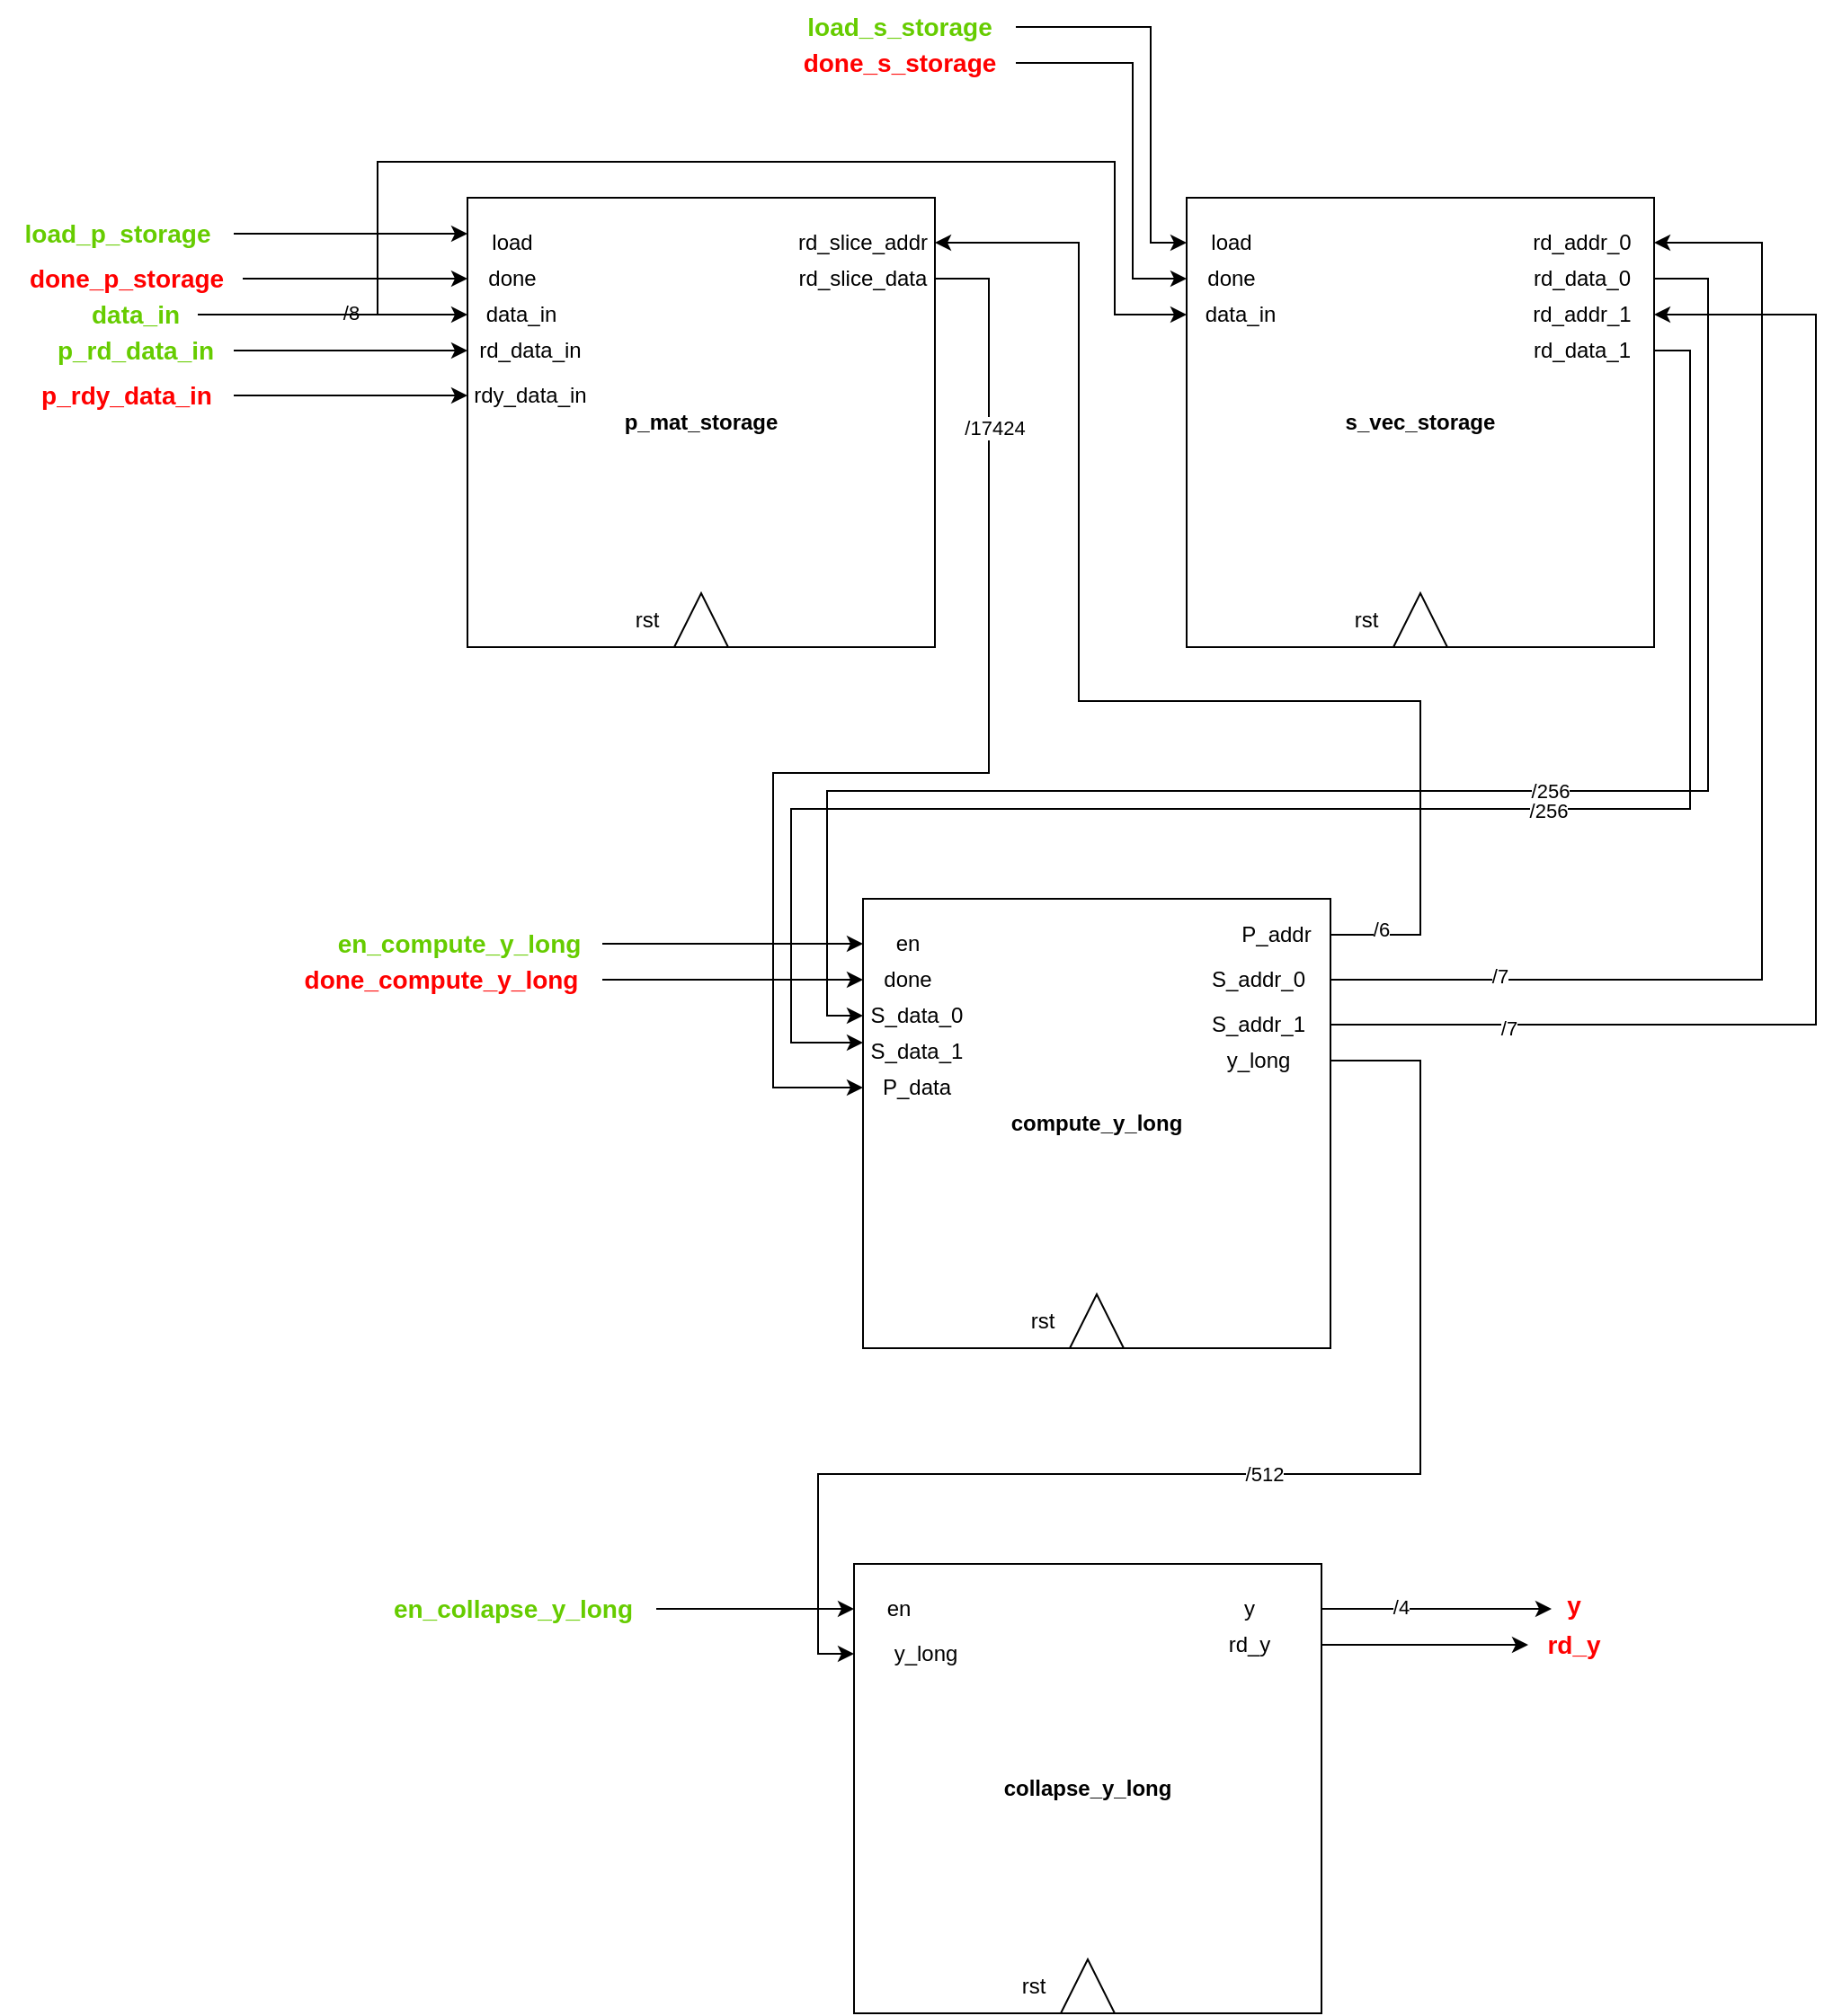 <mxfile version="22.1.2" type="device">
  <diagram name="Page-1" id="37xXbm6Ucc00DsX8tHgN">
    <mxGraphModel dx="1232" dy="995" grid="1" gridSize="10" guides="1" tooltips="1" connect="1" arrows="1" fold="1" page="1" pageScale="1.25" pageWidth="850" pageHeight="1100" math="0" shadow="0">
      <root>
        <mxCell id="0" />
        <mxCell id="1" parent="0" />
        <mxCell id="QZjYZNE4ChBwINTzzqIZ-1" value="&lt;b&gt;p_mat_storage&lt;/b&gt;" style="rounded=0;whiteSpace=wrap;html=1;" parent="1" vertex="1">
          <mxGeometry x="270" y="238" width="260" height="250" as="geometry" />
        </mxCell>
        <mxCell id="QZjYZNE4ChBwINTzzqIZ-2" value="" style="triangle;whiteSpace=wrap;html=1;direction=north;" parent="1" vertex="1">
          <mxGeometry x="385" y="458" width="30" height="30" as="geometry" />
        </mxCell>
        <mxCell id="QZjYZNE4ChBwINTzzqIZ-3" value="rst" style="text;html=1;strokeColor=none;fillColor=none;align=center;verticalAlign=middle;whiteSpace=wrap;rounded=0;" parent="1" vertex="1">
          <mxGeometry x="340" y="458" width="60" height="30" as="geometry" />
        </mxCell>
        <mxCell id="QZjYZNE4ChBwINTzzqIZ-4" value="load" style="text;html=1;strokeColor=none;fillColor=none;align=center;verticalAlign=middle;whiteSpace=wrap;rounded=0;" parent="1" vertex="1">
          <mxGeometry x="270" y="253" width="50" height="20" as="geometry" />
        </mxCell>
        <mxCell id="QZjYZNE4ChBwINTzzqIZ-6" value="done" style="text;html=1;strokeColor=none;fillColor=none;align=center;verticalAlign=middle;whiteSpace=wrap;rounded=0;" parent="1" vertex="1">
          <mxGeometry x="270" y="273" width="50" height="20" as="geometry" />
        </mxCell>
        <mxCell id="QZjYZNE4ChBwINTzzqIZ-18" value="data_in" style="text;html=1;strokeColor=none;fillColor=none;align=center;verticalAlign=middle;whiteSpace=wrap;rounded=0;" parent="1" vertex="1">
          <mxGeometry x="270" y="293" width="60" height="20" as="geometry" />
        </mxCell>
        <mxCell id="QZjYZNE4ChBwINTzzqIZ-19" value="rd_data_in" style="text;html=1;strokeColor=none;fillColor=none;align=center;verticalAlign=middle;whiteSpace=wrap;rounded=0;" parent="1" vertex="1">
          <mxGeometry x="270" y="313" width="70" height="20" as="geometry" />
        </mxCell>
        <mxCell id="QZjYZNE4ChBwINTzzqIZ-20" value="rdy_data_in" style="text;html=1;strokeColor=none;fillColor=none;align=center;verticalAlign=middle;whiteSpace=wrap;rounded=0;" parent="1" vertex="1">
          <mxGeometry x="270" y="338" width="70" height="20" as="geometry" />
        </mxCell>
        <mxCell id="QZjYZNE4ChBwINTzzqIZ-21" value="rd_slice_addr" style="text;html=1;strokeColor=none;fillColor=none;align=center;verticalAlign=middle;whiteSpace=wrap;rounded=0;" parent="1" vertex="1">
          <mxGeometry x="450" y="253" width="80" height="20" as="geometry" />
        </mxCell>
        <mxCell id="QZjYZNE4ChBwINTzzqIZ-88" style="edgeStyle=orthogonalEdgeStyle;rounded=0;orthogonalLoop=1;jettySize=auto;html=1;entryX=0;entryY=0.5;entryDx=0;entryDy=0;" parent="1" source="QZjYZNE4ChBwINTzzqIZ-22" target="QZjYZNE4ChBwINTzzqIZ-46" edge="1">
          <mxGeometry relative="1" as="geometry">
            <Array as="points">
              <mxPoint x="560" y="283" />
              <mxPoint x="560" y="558" />
              <mxPoint x="440" y="558" />
              <mxPoint x="440" y="733" />
            </Array>
          </mxGeometry>
        </mxCell>
        <mxCell id="QZjYZNE4ChBwINTzzqIZ-89" value="/17424" style="edgeLabel;html=1;align=center;verticalAlign=middle;resizable=0;points=[];" parent="QZjYZNE4ChBwINTzzqIZ-88" vertex="1" connectable="0">
          <mxGeometry x="-0.652" y="3" relative="1" as="geometry">
            <mxPoint as="offset" />
          </mxGeometry>
        </mxCell>
        <mxCell id="QZjYZNE4ChBwINTzzqIZ-22" value="rd_slice_data" style="text;html=1;strokeColor=none;fillColor=none;align=center;verticalAlign=middle;whiteSpace=wrap;rounded=0;" parent="1" vertex="1">
          <mxGeometry x="450" y="273" width="80" height="20" as="geometry" />
        </mxCell>
        <mxCell id="QZjYZNE4ChBwINTzzqIZ-23" value="&lt;b&gt;s_vec_storage&lt;/b&gt;" style="rounded=0;whiteSpace=wrap;html=1;" parent="1" vertex="1">
          <mxGeometry x="670" y="238" width="260" height="250" as="geometry" />
        </mxCell>
        <mxCell id="QZjYZNE4ChBwINTzzqIZ-24" value="" style="triangle;whiteSpace=wrap;html=1;direction=north;" parent="1" vertex="1">
          <mxGeometry x="785" y="458" width="30" height="30" as="geometry" />
        </mxCell>
        <mxCell id="QZjYZNE4ChBwINTzzqIZ-25" value="rst" style="text;html=1;strokeColor=none;fillColor=none;align=center;verticalAlign=middle;whiteSpace=wrap;rounded=0;" parent="1" vertex="1">
          <mxGeometry x="740" y="458" width="60" height="30" as="geometry" />
        </mxCell>
        <mxCell id="QZjYZNE4ChBwINTzzqIZ-26" value="load" style="text;html=1;strokeColor=none;fillColor=none;align=center;verticalAlign=middle;whiteSpace=wrap;rounded=0;" parent="1" vertex="1">
          <mxGeometry x="670" y="253" width="50" height="20" as="geometry" />
        </mxCell>
        <mxCell id="QZjYZNE4ChBwINTzzqIZ-27" value="done" style="text;html=1;strokeColor=none;fillColor=none;align=center;verticalAlign=middle;whiteSpace=wrap;rounded=0;" parent="1" vertex="1">
          <mxGeometry x="670" y="273" width="50" height="20" as="geometry" />
        </mxCell>
        <mxCell id="QZjYZNE4ChBwINTzzqIZ-28" value="data_in" style="text;html=1;strokeColor=none;fillColor=none;align=center;verticalAlign=middle;whiteSpace=wrap;rounded=0;" parent="1" vertex="1">
          <mxGeometry x="670" y="293" width="60" height="20" as="geometry" />
        </mxCell>
        <mxCell id="QZjYZNE4ChBwINTzzqIZ-31" value="rd_addr_0" style="text;html=1;strokeColor=none;fillColor=none;align=center;verticalAlign=middle;whiteSpace=wrap;rounded=0;" parent="1" vertex="1">
          <mxGeometry x="850" y="253" width="80" height="20" as="geometry" />
        </mxCell>
        <mxCell id="QZjYZNE4ChBwINTzzqIZ-80" style="edgeStyle=orthogonalEdgeStyle;rounded=0;orthogonalLoop=1;jettySize=auto;html=1;entryX=0;entryY=0.5;entryDx=0;entryDy=0;" parent="1" source="QZjYZNE4ChBwINTzzqIZ-32" target="QZjYZNE4ChBwINTzzqIZ-40" edge="1">
          <mxGeometry relative="1" as="geometry">
            <Array as="points">
              <mxPoint x="960" y="283" />
              <mxPoint x="960" y="568" />
              <mxPoint x="470" y="568" />
              <mxPoint x="470" y="693" />
            </Array>
          </mxGeometry>
        </mxCell>
        <mxCell id="QZjYZNE4ChBwINTzzqIZ-82" value="/256" style="edgeLabel;html=1;align=center;verticalAlign=middle;resizable=0;points=[];" parent="QZjYZNE4ChBwINTzzqIZ-80" vertex="1" connectable="0">
          <mxGeometry x="-0.152" relative="1" as="geometry">
            <mxPoint as="offset" />
          </mxGeometry>
        </mxCell>
        <mxCell id="QZjYZNE4ChBwINTzzqIZ-32" value="rd_data_0" style="text;html=1;strokeColor=none;fillColor=none;align=center;verticalAlign=middle;whiteSpace=wrap;rounded=0;" parent="1" vertex="1">
          <mxGeometry x="850" y="273" width="80" height="20" as="geometry" />
        </mxCell>
        <mxCell id="QZjYZNE4ChBwINTzzqIZ-33" value="rd_addr_1" style="text;html=1;strokeColor=none;fillColor=none;align=center;verticalAlign=middle;whiteSpace=wrap;rounded=0;" parent="1" vertex="1">
          <mxGeometry x="850" y="293" width="80" height="20" as="geometry" />
        </mxCell>
        <mxCell id="QZjYZNE4ChBwINTzzqIZ-81" style="edgeStyle=orthogonalEdgeStyle;rounded=0;orthogonalLoop=1;jettySize=auto;html=1;entryX=0;entryY=0.25;entryDx=0;entryDy=0;" parent="1" source="QZjYZNE4ChBwINTzzqIZ-34" target="QZjYZNE4ChBwINTzzqIZ-45" edge="1">
          <mxGeometry relative="1" as="geometry">
            <Array as="points">
              <mxPoint x="950" y="323" />
              <mxPoint x="950" y="578" />
              <mxPoint x="450" y="578" />
              <mxPoint x="450" y="708" />
            </Array>
          </mxGeometry>
        </mxCell>
        <mxCell id="QZjYZNE4ChBwINTzzqIZ-83" value="/256" style="edgeLabel;html=1;align=center;verticalAlign=middle;resizable=0;points=[];" parent="QZjYZNE4ChBwINTzzqIZ-81" vertex="1" connectable="0">
          <mxGeometry x="-0.251" y="1" relative="1" as="geometry">
            <mxPoint as="offset" />
          </mxGeometry>
        </mxCell>
        <mxCell id="QZjYZNE4ChBwINTzzqIZ-34" value="rd_data_1" style="text;html=1;strokeColor=none;fillColor=none;align=center;verticalAlign=middle;whiteSpace=wrap;rounded=0;" parent="1" vertex="1">
          <mxGeometry x="850" y="313" width="80" height="20" as="geometry" />
        </mxCell>
        <mxCell id="QZjYZNE4ChBwINTzzqIZ-35" value="&lt;b&gt;compute_y_long&lt;/b&gt;" style="rounded=0;whiteSpace=wrap;html=1;" parent="1" vertex="1">
          <mxGeometry x="490" y="628" width="260" height="250" as="geometry" />
        </mxCell>
        <mxCell id="QZjYZNE4ChBwINTzzqIZ-36" value="" style="triangle;whiteSpace=wrap;html=1;direction=north;" parent="1" vertex="1">
          <mxGeometry x="605" y="848" width="30" height="30" as="geometry" />
        </mxCell>
        <mxCell id="QZjYZNE4ChBwINTzzqIZ-37" value="rst" style="text;html=1;strokeColor=none;fillColor=none;align=center;verticalAlign=middle;whiteSpace=wrap;rounded=0;" parent="1" vertex="1">
          <mxGeometry x="560" y="848" width="60" height="30" as="geometry" />
        </mxCell>
        <mxCell id="QZjYZNE4ChBwINTzzqIZ-38" value="en" style="text;html=1;strokeColor=none;fillColor=none;align=center;verticalAlign=middle;whiteSpace=wrap;rounded=0;" parent="1" vertex="1">
          <mxGeometry x="490" y="643" width="50" height="20" as="geometry" />
        </mxCell>
        <mxCell id="QZjYZNE4ChBwINTzzqIZ-39" value="done" style="text;html=1;strokeColor=none;fillColor=none;align=center;verticalAlign=middle;whiteSpace=wrap;rounded=0;" parent="1" vertex="1">
          <mxGeometry x="490" y="663" width="50" height="20" as="geometry" />
        </mxCell>
        <mxCell id="QZjYZNE4ChBwINTzzqIZ-40" value="S_data_0" style="text;html=1;strokeColor=none;fillColor=none;align=center;verticalAlign=middle;whiteSpace=wrap;rounded=0;" parent="1" vertex="1">
          <mxGeometry x="490" y="683" width="60" height="20" as="geometry" />
        </mxCell>
        <mxCell id="QZjYZNE4ChBwINTzzqIZ-75" style="edgeStyle=orthogonalEdgeStyle;rounded=0;orthogonalLoop=1;jettySize=auto;html=1;entryX=1;entryY=0.5;entryDx=0;entryDy=0;" parent="1" source="QZjYZNE4ChBwINTzzqIZ-41" target="QZjYZNE4ChBwINTzzqIZ-31" edge="1">
          <mxGeometry relative="1" as="geometry">
            <Array as="points">
              <mxPoint x="990" y="673" />
              <mxPoint x="990" y="263" />
            </Array>
          </mxGeometry>
        </mxCell>
        <mxCell id="QZjYZNE4ChBwINTzzqIZ-78" value="/7" style="edgeLabel;html=1;align=center;verticalAlign=middle;resizable=0;points=[];" parent="QZjYZNE4ChBwINTzzqIZ-75" vertex="1" connectable="0">
          <mxGeometry x="-0.735" y="2" relative="1" as="geometry">
            <mxPoint as="offset" />
          </mxGeometry>
        </mxCell>
        <mxCell id="QZjYZNE4ChBwINTzzqIZ-41" value="S_addr_0" style="text;html=1;strokeColor=none;fillColor=none;align=center;verticalAlign=middle;whiteSpace=wrap;rounded=0;" parent="1" vertex="1">
          <mxGeometry x="670" y="663" width="80" height="20" as="geometry" />
        </mxCell>
        <mxCell id="QZjYZNE4ChBwINTzzqIZ-45" value="S_data_1" style="text;html=1;strokeColor=none;fillColor=none;align=center;verticalAlign=middle;whiteSpace=wrap;rounded=0;" parent="1" vertex="1">
          <mxGeometry x="490" y="703" width="60" height="20" as="geometry" />
        </mxCell>
        <mxCell id="QZjYZNE4ChBwINTzzqIZ-46" value="P_data" style="text;html=1;strokeColor=none;fillColor=none;align=center;verticalAlign=middle;whiteSpace=wrap;rounded=0;" parent="1" vertex="1">
          <mxGeometry x="490" y="723" width="60" height="20" as="geometry" />
        </mxCell>
        <mxCell id="QZjYZNE4ChBwINTzzqIZ-76" style="edgeStyle=orthogonalEdgeStyle;rounded=0;orthogonalLoop=1;jettySize=auto;html=1;entryX=1;entryY=0.5;entryDx=0;entryDy=0;" parent="1" source="QZjYZNE4ChBwINTzzqIZ-47" target="QZjYZNE4ChBwINTzzqIZ-33" edge="1">
          <mxGeometry relative="1" as="geometry">
            <Array as="points">
              <mxPoint x="1020" y="698" />
              <mxPoint x="1020" y="303" />
            </Array>
          </mxGeometry>
        </mxCell>
        <mxCell id="QZjYZNE4ChBwINTzzqIZ-79" value="/7" style="edgeLabel;html=1;align=center;verticalAlign=middle;resizable=0;points=[];" parent="QZjYZNE4ChBwINTzzqIZ-76" vertex="1" connectable="0">
          <mxGeometry x="-0.738" y="-2" relative="1" as="geometry">
            <mxPoint as="offset" />
          </mxGeometry>
        </mxCell>
        <mxCell id="QZjYZNE4ChBwINTzzqIZ-47" value="S_addr_1" style="text;html=1;strokeColor=none;fillColor=none;align=center;verticalAlign=middle;whiteSpace=wrap;rounded=0;" parent="1" vertex="1">
          <mxGeometry x="670" y="688" width="80" height="20" as="geometry" />
        </mxCell>
        <mxCell id="QZjYZNE4ChBwINTzzqIZ-71" style="edgeStyle=orthogonalEdgeStyle;rounded=0;orthogonalLoop=1;jettySize=auto;html=1;entryX=1;entryY=0.5;entryDx=0;entryDy=0;" parent="1" source="QZjYZNE4ChBwINTzzqIZ-48" target="QZjYZNE4ChBwINTzzqIZ-21" edge="1">
          <mxGeometry relative="1" as="geometry">
            <Array as="points">
              <mxPoint x="800" y="648" />
              <mxPoint x="800" y="518" />
              <mxPoint x="610" y="518" />
              <mxPoint x="610" y="263" />
            </Array>
          </mxGeometry>
        </mxCell>
        <mxCell id="QZjYZNE4ChBwINTzzqIZ-77" value="/6" style="edgeLabel;html=1;align=center;verticalAlign=middle;resizable=0;points=[];" parent="QZjYZNE4ChBwINTzzqIZ-71" vertex="1" connectable="0">
          <mxGeometry x="-0.921" y="3" relative="1" as="geometry">
            <mxPoint as="offset" />
          </mxGeometry>
        </mxCell>
        <mxCell id="QZjYZNE4ChBwINTzzqIZ-48" value="P_addr" style="text;html=1;strokeColor=none;fillColor=none;align=center;verticalAlign=middle;whiteSpace=wrap;rounded=0;" parent="1" vertex="1">
          <mxGeometry x="690" y="638" width="60" height="20" as="geometry" />
        </mxCell>
        <mxCell id="QZjYZNE4ChBwINTzzqIZ-49" value="&lt;b&gt;collapse_y_long&lt;/b&gt;" style="rounded=0;whiteSpace=wrap;html=1;" parent="1" vertex="1">
          <mxGeometry x="485" y="998" width="260" height="250" as="geometry" />
        </mxCell>
        <mxCell id="QZjYZNE4ChBwINTzzqIZ-50" value="" style="triangle;whiteSpace=wrap;html=1;direction=north;" parent="1" vertex="1">
          <mxGeometry x="600" y="1218" width="30" height="30" as="geometry" />
        </mxCell>
        <mxCell id="QZjYZNE4ChBwINTzzqIZ-51" value="rst" style="text;html=1;strokeColor=none;fillColor=none;align=center;verticalAlign=middle;whiteSpace=wrap;rounded=0;" parent="1" vertex="1">
          <mxGeometry x="555" y="1218" width="60" height="30" as="geometry" />
        </mxCell>
        <mxCell id="QZjYZNE4ChBwINTzzqIZ-52" value="en" style="text;html=1;strokeColor=none;fillColor=none;align=center;verticalAlign=middle;whiteSpace=wrap;rounded=0;" parent="1" vertex="1">
          <mxGeometry x="485" y="1013" width="50" height="20" as="geometry" />
        </mxCell>
        <mxCell id="QZjYZNE4ChBwINTzzqIZ-55" value="y" style="text;html=1;strokeColor=none;fillColor=none;align=center;verticalAlign=middle;whiteSpace=wrap;rounded=0;" parent="1" vertex="1">
          <mxGeometry x="665" y="1013" width="80" height="20" as="geometry" />
        </mxCell>
        <mxCell id="QZjYZNE4ChBwINTzzqIZ-63" value="/512" style="edgeStyle=orthogonalEdgeStyle;rounded=0;orthogonalLoop=1;jettySize=auto;html=1;entryX=0;entryY=0.5;entryDx=0;entryDy=0;" parent="1" source="QZjYZNE4ChBwINTzzqIZ-60" target="QZjYZNE4ChBwINTzzqIZ-61" edge="1">
          <mxGeometry relative="1" as="geometry">
            <Array as="points">
              <mxPoint x="800" y="718" />
              <mxPoint x="800" y="948" />
              <mxPoint x="465" y="948" />
              <mxPoint x="465" y="1048" />
            </Array>
          </mxGeometry>
        </mxCell>
        <mxCell id="QZjYZNE4ChBwINTzzqIZ-60" value="y_long" style="text;html=1;strokeColor=none;fillColor=none;align=center;verticalAlign=middle;whiteSpace=wrap;rounded=0;" parent="1" vertex="1">
          <mxGeometry x="670" y="708" width="80" height="20" as="geometry" />
        </mxCell>
        <mxCell id="QZjYZNE4ChBwINTzzqIZ-61" value="y_long" style="text;html=1;strokeColor=none;fillColor=none;align=center;verticalAlign=middle;whiteSpace=wrap;rounded=0;" parent="1" vertex="1">
          <mxGeometry x="485" y="1038" width="80" height="20" as="geometry" />
        </mxCell>
        <mxCell id="QZjYZNE4ChBwINTzzqIZ-68" style="edgeStyle=orthogonalEdgeStyle;rounded=0;orthogonalLoop=1;jettySize=auto;html=1;" parent="1" source="QZjYZNE4ChBwINTzzqIZ-62" target="QZjYZNE4ChBwINTzzqIZ-66" edge="1">
          <mxGeometry relative="1" as="geometry" />
        </mxCell>
        <mxCell id="QZjYZNE4ChBwINTzzqIZ-62" value="rd_y" style="text;html=1;strokeColor=none;fillColor=none;align=center;verticalAlign=middle;whiteSpace=wrap;rounded=0;" parent="1" vertex="1">
          <mxGeometry x="665" y="1033" width="80" height="20" as="geometry" />
        </mxCell>
        <mxCell id="QZjYZNE4ChBwINTzzqIZ-64" value="&lt;b&gt;&lt;font color=&quot;#ff0000&quot; style=&quot;font-size: 14px;&quot;&gt;y&lt;/font&gt;&lt;/b&gt;" style="text;html=1;align=center;verticalAlign=middle;resizable=0;points=[];autosize=1;strokeColor=none;fillColor=none;" parent="1" vertex="1">
          <mxGeometry x="870" y="1006" width="30" height="30" as="geometry" />
        </mxCell>
        <mxCell id="QZjYZNE4ChBwINTzzqIZ-66" value="&lt;b&gt;&lt;font color=&quot;#ff0000&quot; style=&quot;font-size: 14px;&quot;&gt;rd_y&lt;/font&gt;&lt;/b&gt;" style="text;html=1;align=center;verticalAlign=middle;resizable=0;points=[];autosize=1;strokeColor=none;fillColor=none;" parent="1" vertex="1">
          <mxGeometry x="860" y="1028" width="50" height="30" as="geometry" />
        </mxCell>
        <mxCell id="QZjYZNE4ChBwINTzzqIZ-67" style="edgeStyle=orthogonalEdgeStyle;rounded=0;orthogonalLoop=1;jettySize=auto;html=1;entryX=0.1;entryY=0.567;entryDx=0;entryDy=0;entryPerimeter=0;" parent="1" source="QZjYZNE4ChBwINTzzqIZ-55" target="QZjYZNE4ChBwINTzzqIZ-64" edge="1">
          <mxGeometry relative="1" as="geometry" />
        </mxCell>
        <mxCell id="QZjYZNE4ChBwINTzzqIZ-69" value="/4" style="edgeLabel;html=1;align=center;verticalAlign=middle;resizable=0;points=[];" parent="QZjYZNE4ChBwINTzzqIZ-67" vertex="1" connectable="0">
          <mxGeometry x="-0.312" y="1" relative="1" as="geometry">
            <mxPoint as="offset" />
          </mxGeometry>
        </mxCell>
        <mxCell id="QZjYZNE4ChBwINTzzqIZ-85" style="edgeStyle=orthogonalEdgeStyle;rounded=0;orthogonalLoop=1;jettySize=auto;html=1;entryX=0;entryY=0.25;entryDx=0;entryDy=0;" parent="1" source="QZjYZNE4ChBwINTzzqIZ-84" target="QZjYZNE4ChBwINTzzqIZ-4" edge="1">
          <mxGeometry relative="1" as="geometry" />
        </mxCell>
        <mxCell id="QZjYZNE4ChBwINTzzqIZ-84" value="&lt;font color=&quot;#66cc00&quot;&gt;&lt;span style=&quot;font-size: 14px;&quot;&gt;&lt;b&gt;load_p_storage&lt;br&gt;&lt;/b&gt;&lt;/span&gt;&lt;/font&gt;" style="text;html=1;align=center;verticalAlign=middle;resizable=0;points=[];autosize=1;strokeColor=none;fillColor=none;" parent="1" vertex="1">
          <mxGeometry x="10" y="243" width="130" height="30" as="geometry" />
        </mxCell>
        <mxCell id="QZjYZNE4ChBwINTzzqIZ-87" style="edgeStyle=orthogonalEdgeStyle;rounded=0;orthogonalLoop=1;jettySize=auto;html=1;entryX=0;entryY=0.5;entryDx=0;entryDy=0;" parent="1" source="QZjYZNE4ChBwINTzzqIZ-86" target="QZjYZNE4ChBwINTzzqIZ-26" edge="1">
          <mxGeometry relative="1" as="geometry">
            <Array as="points">
              <mxPoint x="650" y="143" />
              <mxPoint x="650" y="263" />
            </Array>
          </mxGeometry>
        </mxCell>
        <mxCell id="QZjYZNE4ChBwINTzzqIZ-86" value="&lt;font color=&quot;#66cc00&quot;&gt;&lt;span style=&quot;font-size: 14px;&quot;&gt;&lt;b&gt;load_s_storage&lt;br&gt;&lt;/b&gt;&lt;/span&gt;&lt;/font&gt;" style="text;html=1;align=center;verticalAlign=middle;resizable=0;points=[];autosize=1;strokeColor=none;fillColor=none;" parent="1" vertex="1">
          <mxGeometry x="445" y="128" width="130" height="30" as="geometry" />
        </mxCell>
        <mxCell id="QZjYZNE4ChBwINTzzqIZ-91" style="edgeStyle=orthogonalEdgeStyle;rounded=0;orthogonalLoop=1;jettySize=auto;html=1;entryX=0;entryY=0.5;entryDx=0;entryDy=0;" parent="1" source="QZjYZNE4ChBwINTzzqIZ-90" target="QZjYZNE4ChBwINTzzqIZ-38" edge="1">
          <mxGeometry relative="1" as="geometry" />
        </mxCell>
        <mxCell id="QZjYZNE4ChBwINTzzqIZ-90" value="&lt;font color=&quot;#66cc00&quot;&gt;&lt;span style=&quot;font-size: 14px;&quot;&gt;&lt;b&gt;en_compute_y_long&lt;br&gt;&lt;/b&gt;&lt;/span&gt;&lt;/font&gt;" style="text;html=1;align=center;verticalAlign=middle;resizable=0;points=[];autosize=1;strokeColor=none;fillColor=none;" parent="1" vertex="1">
          <mxGeometry x="185" y="638" width="160" height="30" as="geometry" />
        </mxCell>
        <mxCell id="QZjYZNE4ChBwINTzzqIZ-93" style="edgeStyle=orthogonalEdgeStyle;rounded=0;orthogonalLoop=1;jettySize=auto;html=1;entryX=0;entryY=0.5;entryDx=0;entryDy=0;" parent="1" source="QZjYZNE4ChBwINTzzqIZ-92" target="QZjYZNE4ChBwINTzzqIZ-52" edge="1">
          <mxGeometry relative="1" as="geometry" />
        </mxCell>
        <mxCell id="QZjYZNE4ChBwINTzzqIZ-92" value="&lt;font color=&quot;#66cc00&quot;&gt;&lt;span style=&quot;font-size: 14px;&quot;&gt;&lt;b&gt;en_collapse_y_long&lt;br&gt;&lt;/b&gt;&lt;/span&gt;&lt;/font&gt;" style="text;html=1;align=center;verticalAlign=middle;resizable=0;points=[];autosize=1;strokeColor=none;fillColor=none;" parent="1" vertex="1">
          <mxGeometry x="215" y="1008" width="160" height="30" as="geometry" />
        </mxCell>
        <mxCell id="QZjYZNE4ChBwINTzzqIZ-96" style="edgeStyle=orthogonalEdgeStyle;rounded=0;orthogonalLoop=1;jettySize=auto;html=1;entryX=0;entryY=0.5;entryDx=0;entryDy=0;" parent="1" source="QZjYZNE4ChBwINTzzqIZ-94" target="QZjYZNE4ChBwINTzzqIZ-19" edge="1">
          <mxGeometry relative="1" as="geometry" />
        </mxCell>
        <mxCell id="QZjYZNE4ChBwINTzzqIZ-94" value="&lt;font color=&quot;#66cc00&quot;&gt;&lt;span style=&quot;font-size: 14px;&quot;&gt;&lt;b&gt;p_rd_data_in&lt;br&gt;&lt;/b&gt;&lt;/span&gt;&lt;/font&gt;" style="text;html=1;align=center;verticalAlign=middle;resizable=0;points=[];autosize=1;strokeColor=none;fillColor=none;" parent="1" vertex="1">
          <mxGeometry x="30" y="308" width="110" height="30" as="geometry" />
        </mxCell>
        <mxCell id="QZjYZNE4ChBwINTzzqIZ-97" style="edgeStyle=orthogonalEdgeStyle;rounded=0;orthogonalLoop=1;jettySize=auto;html=1;entryX=0;entryY=0.5;entryDx=0;entryDy=0;" parent="1" source="QZjYZNE4ChBwINTzzqIZ-95" target="QZjYZNE4ChBwINTzzqIZ-20" edge="1">
          <mxGeometry relative="1" as="geometry" />
        </mxCell>
        <mxCell id="QZjYZNE4ChBwINTzzqIZ-95" value="&lt;span style=&quot;font-size: 14px;&quot;&gt;&lt;b style=&quot;&quot;&gt;&lt;font color=&quot;#ff0000&quot;&gt;p_rdy_data_in&lt;/font&gt;&lt;br&gt;&lt;/b&gt;&lt;/span&gt;" style="text;html=1;align=center;verticalAlign=middle;resizable=0;points=[];autosize=1;strokeColor=none;fillColor=none;" parent="1" vertex="1">
          <mxGeometry x="20" y="333" width="120" height="30" as="geometry" />
        </mxCell>
        <mxCell id="QZjYZNE4ChBwINTzzqIZ-99" style="edgeStyle=orthogonalEdgeStyle;rounded=0;orthogonalLoop=1;jettySize=auto;html=1;" parent="1" source="QZjYZNE4ChBwINTzzqIZ-98" target="QZjYZNE4ChBwINTzzqIZ-18" edge="1">
          <mxGeometry relative="1" as="geometry" />
        </mxCell>
        <mxCell id="QZjYZNE4ChBwINTzzqIZ-100" value="/8" style="edgeLabel;html=1;align=center;verticalAlign=middle;resizable=0;points=[];" parent="QZjYZNE4ChBwINTzzqIZ-99" vertex="1" connectable="0">
          <mxGeometry x="0.133" y="1" relative="1" as="geometry">
            <mxPoint as="offset" />
          </mxGeometry>
        </mxCell>
        <mxCell id="QZjYZNE4ChBwINTzzqIZ-98" value="&lt;font color=&quot;#66cc00&quot;&gt;&lt;span style=&quot;font-size: 14px;&quot;&gt;&lt;b&gt;data_in&lt;br&gt;&lt;/b&gt;&lt;/span&gt;&lt;/font&gt;" style="text;html=1;align=center;verticalAlign=middle;resizable=0;points=[];autosize=1;strokeColor=none;fillColor=none;" parent="1" vertex="1">
          <mxGeometry x="50" y="288" width="70" height="30" as="geometry" />
        </mxCell>
        <mxCell id="QZjYZNE4ChBwINTzzqIZ-102" style="edgeStyle=orthogonalEdgeStyle;rounded=0;orthogonalLoop=1;jettySize=auto;html=1;entryX=0;entryY=0.5;entryDx=0;entryDy=0;" parent="1" source="QZjYZNE4ChBwINTzzqIZ-101" target="QZjYZNE4ChBwINTzzqIZ-6" edge="1">
          <mxGeometry relative="1" as="geometry" />
        </mxCell>
        <mxCell id="QZjYZNE4ChBwINTzzqIZ-101" value="&lt;span style=&quot;font-size: 14px;&quot;&gt;&lt;b style=&quot;&quot;&gt;&lt;font color=&quot;#ff0000&quot;&gt;done_p_storage&lt;/font&gt;&lt;br&gt;&lt;/b&gt;&lt;/span&gt;" style="text;html=1;align=center;verticalAlign=middle;resizable=0;points=[];autosize=1;strokeColor=none;fillColor=none;" parent="1" vertex="1">
          <mxGeometry x="15" y="268" width="130" height="30" as="geometry" />
        </mxCell>
        <mxCell id="QZjYZNE4ChBwINTzzqIZ-104" style="edgeStyle=orthogonalEdgeStyle;rounded=0;orthogonalLoop=1;jettySize=auto;html=1;entryX=0;entryY=0.5;entryDx=0;entryDy=0;" parent="1" source="QZjYZNE4ChBwINTzzqIZ-103" target="QZjYZNE4ChBwINTzzqIZ-27" edge="1">
          <mxGeometry relative="1" as="geometry">
            <Array as="points">
              <mxPoint x="640" y="163" />
              <mxPoint x="640" y="283" />
            </Array>
          </mxGeometry>
        </mxCell>
        <mxCell id="QZjYZNE4ChBwINTzzqIZ-103" value="&lt;span style=&quot;font-size: 14px;&quot;&gt;&lt;b style=&quot;&quot;&gt;&lt;font color=&quot;#ff0000&quot;&gt;done_s_storage&lt;/font&gt;&lt;br&gt;&lt;/b&gt;&lt;/span&gt;" style="text;html=1;align=center;verticalAlign=middle;resizable=0;points=[];autosize=1;strokeColor=none;fillColor=none;" parent="1" vertex="1">
          <mxGeometry x="445" y="148" width="130" height="30" as="geometry" />
        </mxCell>
        <mxCell id="QZjYZNE4ChBwINTzzqIZ-106" style="edgeStyle=orthogonalEdgeStyle;rounded=0;orthogonalLoop=1;jettySize=auto;html=1;entryX=0;entryY=0.5;entryDx=0;entryDy=0;" parent="1" source="QZjYZNE4ChBwINTzzqIZ-105" target="QZjYZNE4ChBwINTzzqIZ-39" edge="1">
          <mxGeometry relative="1" as="geometry" />
        </mxCell>
        <mxCell id="QZjYZNE4ChBwINTzzqIZ-105" value="&lt;span style=&quot;font-size: 14px;&quot;&gt;&lt;b style=&quot;&quot;&gt;&lt;font color=&quot;#ff0000&quot;&gt;done_compute_y_long&lt;/font&gt;&lt;br&gt;&lt;/b&gt;&lt;/span&gt;" style="text;html=1;align=center;verticalAlign=middle;resizable=0;points=[];autosize=1;strokeColor=none;fillColor=none;" parent="1" vertex="1">
          <mxGeometry x="165" y="658" width="180" height="30" as="geometry" />
        </mxCell>
        <mxCell id="QZjYZNE4ChBwINTzzqIZ-107" style="edgeStyle=orthogonalEdgeStyle;rounded=0;orthogonalLoop=1;jettySize=auto;html=1;exitX=1.014;exitY=0.5;exitDx=0;exitDy=0;exitPerimeter=0;" parent="1" source="QZjYZNE4ChBwINTzzqIZ-98" target="QZjYZNE4ChBwINTzzqIZ-28" edge="1">
          <mxGeometry relative="1" as="geometry">
            <Array as="points">
              <mxPoint x="220" y="303" />
              <mxPoint x="220" y="218" />
              <mxPoint x="630" y="218" />
              <mxPoint x="630" y="303" />
            </Array>
          </mxGeometry>
        </mxCell>
      </root>
    </mxGraphModel>
  </diagram>
</mxfile>
